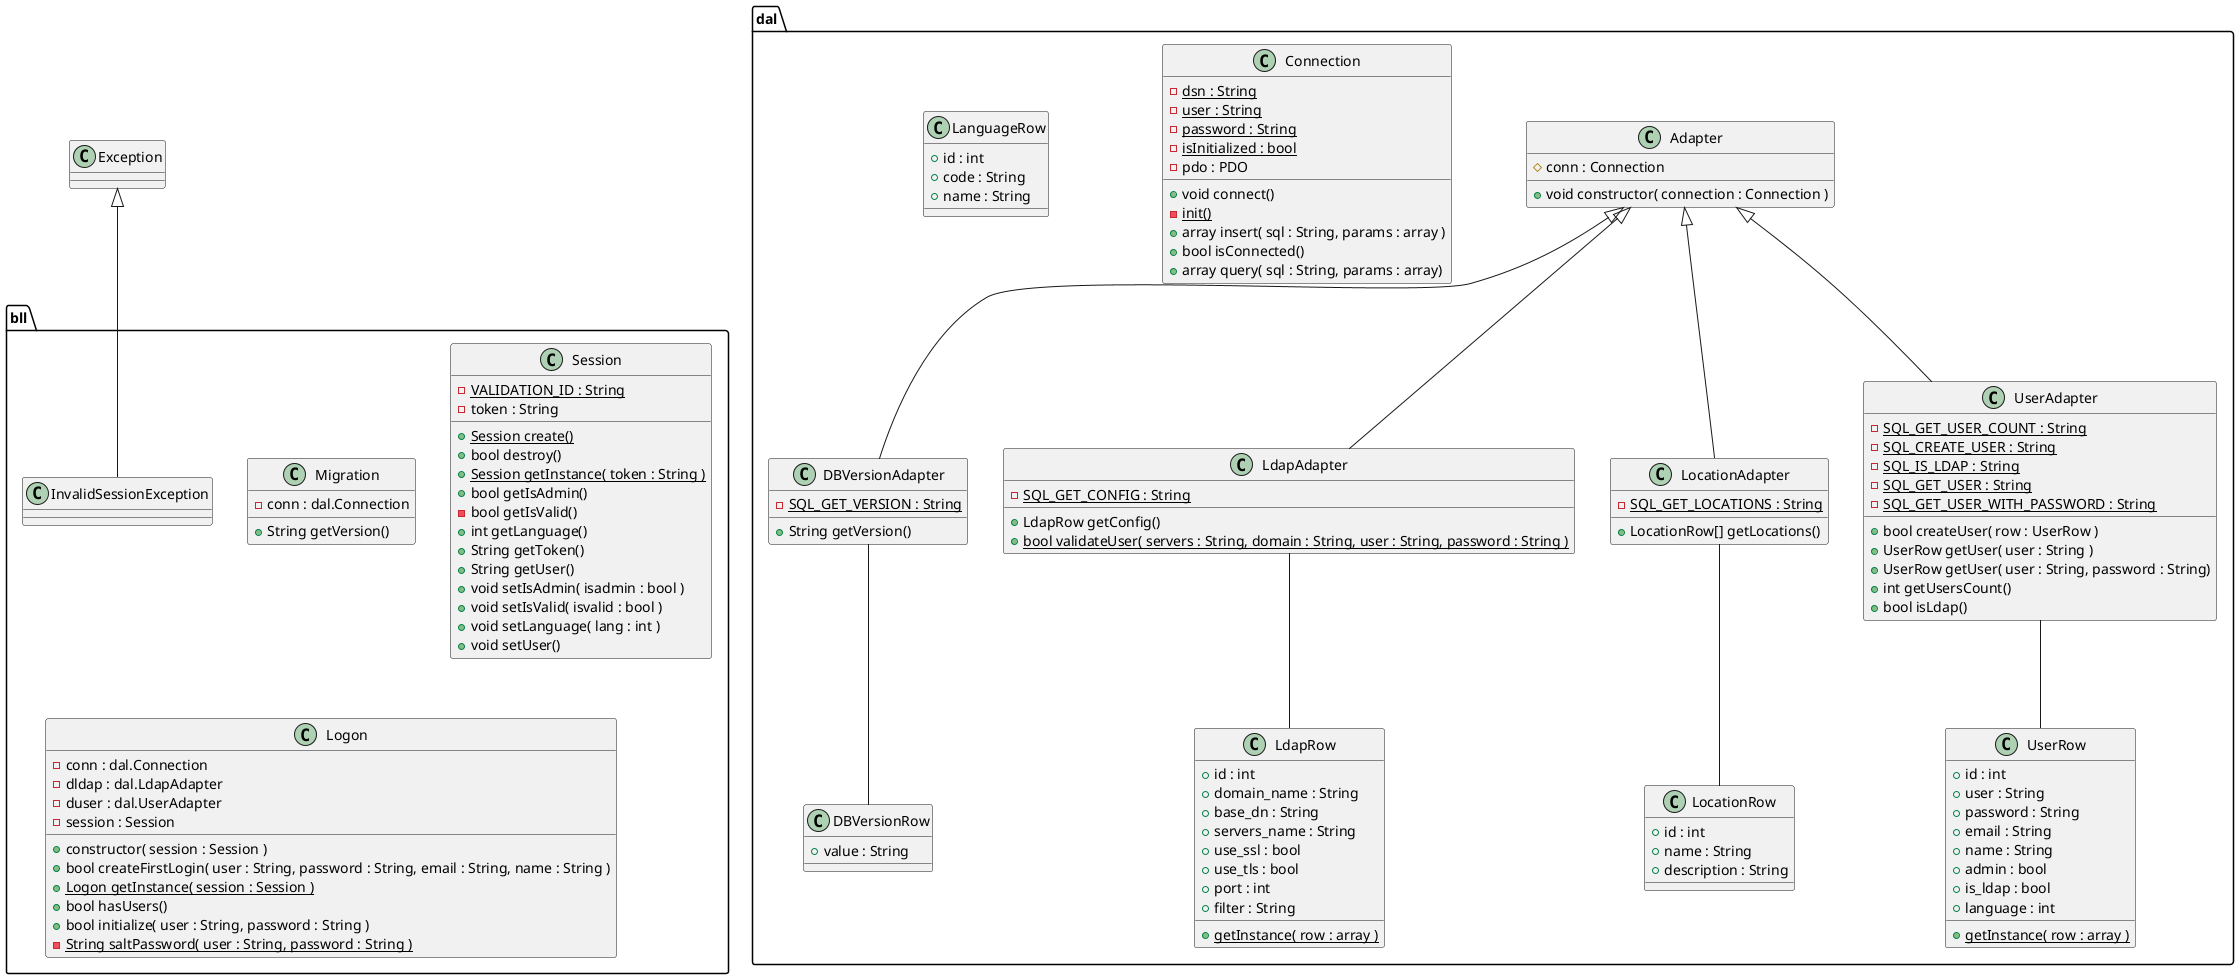 @startuml

class Exception

namespace dal {
	Adapter <|-- DBVersionAdapter
	Adapter <|-- LdapAdapter
	Adapter <|-- LocationAdapter
	Adapter <|-- UserAdapter

	DBVersionAdapter -- DBVersionRow
	LdapAdapter -- LdapRow
	LocationAdapter -- LocationRow
	UserAdapter -- UserRow

	class Connection {
		-{static} dsn : String
		-{static} user : String
		-{static} password : String
		-{static} isInitialized : bool
		-pdo : PDO
		+void connect()
		-{static} init()
		+array insert( sql : String, params : array )
		+bool isConnected()
		+array query( sql : String, params : array)
	}

	class Adapter {
		#conn : Connection
		+void constructor( connection : Connection )
	}

	class DBVersionAdapter {
		-{static} SQL_GET_VERSION : String
		+String getVersion()
	}

	class DBVersionRow {
		+value : String
	}

	class LanguageRow {
		+id : int
		+code : String
		+name : String
	}

	class LdapAdapter {
		-{static} SQL_GET_CONFIG : String
		+LdapRow getConfig()
		+{static} bool validateUser( servers : String, domain : String, user : String, password : String )
	}

	class LdapRow {
		+id : int
		+domain_name : String
		+base_dn : String
		+servers_name : String
		+use_ssl : bool
		+use_tls : bool
		+port : int
		+filter : String
		+{static} getInstance( row : array )
	}

	class LocationAdapter {
		-{static} SQL_GET_LOCATIONS : String
		+LocationRow[] getLocations()
	}

	class LocationRow {
		+id : int
		+name : String
		+description : String
	}

	class UserAdapter {
		-{static} SQL_GET_USER_COUNT : String
		-{static} SQL_CREATE_USER : String
		-{static} SQL_IS_LDAP : String
		-{static} SQL_GET_USER : String
		-{static} SQL_GET_USER_WITH_PASSWORD : String
		+bool createUser( row : UserRow )
		+UserRow getUser( user : String )
		+UserRow getUser( user : String, password : String)
		+int getUsersCount()
		+bool isLdap()
	}

	class UserRow {
		+id : int
		+user : String
		+password : String
		+email : String
		+name : String
		+admin : bool
		+is_ldap : bool
		+language : int
		+{static} getInstance( row : array )
	}
}

namespace bll {
	.Exception <|-- InvalidSessionException

	class Migration {
		-conn : dal.Connection
		+String getVersion()
	}

	class Session {
		-{static} VALIDATION_ID : String
		-token : String
		+{static} Session create()
		+bool destroy()
		+{static} Session getInstance( token : String )
		+bool getIsAdmin()
		-bool getIsValid()
		+int getLanguage()
		+String getToken()
		+String getUser()
		+void setIsAdmin( isadmin : bool )
		+void setIsValid( isvalid : bool )
		+void setLanguage( lang : int )
		+void setUser()
	}

	class Logon {
		-conn : dal.Connection
		-dldap : dal.LdapAdapter
		-duser : dal.UserAdapter
		-session : Session
		+constructor( session : Session )
		+bool createFirstLogin( user : String, password : String, email : String, name : String )
		+{static} Logon getInstance( session : Session )
		+bool hasUsers()
		+bool initialize( user : String, password : String )
		-{static} String saltPassword( user : String, password : String )
	}
}

' vim: ts=2 sw=2
@enduml
